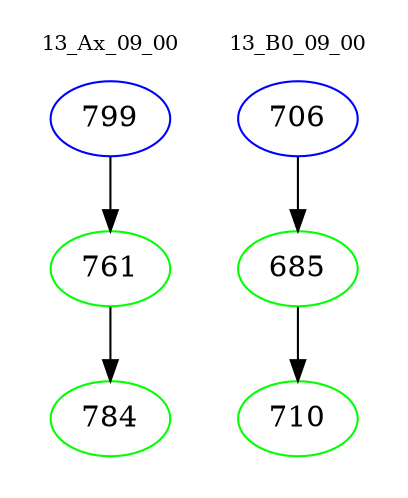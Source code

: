 digraph{
subgraph cluster_0 {
color = white
label = "13_Ax_09_00";
fontsize=10;
T0_799 [label="799", color="blue"]
T0_799 -> T0_761 [color="black"]
T0_761 [label="761", color="green"]
T0_761 -> T0_784 [color="black"]
T0_784 [label="784", color="green"]
}
subgraph cluster_1 {
color = white
label = "13_B0_09_00";
fontsize=10;
T1_706 [label="706", color="blue"]
T1_706 -> T1_685 [color="black"]
T1_685 [label="685", color="green"]
T1_685 -> T1_710 [color="black"]
T1_710 [label="710", color="green"]
}
}
